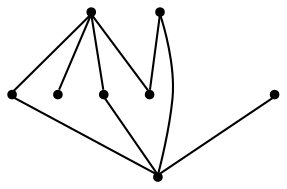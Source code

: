 graph {
  node [shape=point,comment="{\"directed\":false,\"doi\":\"10.1007/978-3-319-50106-2_25\",\"figure\":\"4 (5)\"}"]

  v0 [pos="1528.646612109124,376.7663174046146"]
  v1 [pos="1462.1246063491456,464.8041657931765"]
  v2 [pos="1498.895054001882,407.72484937678155"]
  v3 [pos="1496.4967214457788,346.87427730335446"]
  v4 [pos="1462.0297324299402,287.0238116063657"]
  v5 [pos="1424.2487058489396,406.64027477121044"]
  v6 [pos="1426.0646320873475,345.78667433650554"]
  v7 [pos="1394.1647710823909,375.74535428278773"]

  v0 -- v1 [id="-1",pos="1528.646612109124,376.7663174046146 1528.1184467117253,384.7996775962425 1527.7849890493173,388.56689543823745 1527.2724664026723,392.313288328663 1525.5971659500033,410.59514768251915 1519.5502889574389,426.21411571012317 1510.840583385357,438.17835242802613 1509.09037577664,440.5703604147801 1507.2316863273302,442.8165301529099 1505.3022865575404,444.9043666714739 1492.4377137730776,460.02741470735344 1475.5017017802534,463.09869764110016 1462.1246063491456,464.8041657931765"]
  v0 -- v2 [id="-3",pos="1528.646612109124,376.7663174046146 1527.1800163714292,380.9790342971928 1525.8610527249748,385.06573685278636 1523.9761700060483,388.95020172239117 1523.371952861083,390.67546152691324 1522.6551842167921,392.3382146829079 1521.7716867412973,393.946791171003 1516.549933056781,401.02698856022647 1508.752975632335,406.44446458727447 1498.895054001882,407.72484937678155"]
  v0 -- v3 [id="-4",pos="1528.646612109124,376.7663174046146 1527.6892248922643,371.7935256296665 1525.6972541194598,365.9009863562826 1522.480061714452,360.5293570165064 1521.7883469067342,359.0249688738968 1521.000740765128,357.5872523701284 1520.0630659577548,356.19954754394576 1514.8163856135006,350.1528400413099 1507.44852283168,345.7021822620083 1496.4967214457788,346.87427730335446"]
  v0 -- v4 [id="-5",pos="1528.646612109124,376.7663174046146 1529.0226740113894,362.1671838182562 1525.334545784911,343.0935311912942 1517.5791751856393,327.253723295597 1516.0706035641742,324.19910032310577 1514.4161601125102,321.323667315569 1512.64089866722,318.61492930204497 1500.1930843723492,299.66215677564304 1481.3734562704778,289.2397931131747 1462.0297324299402,287.0238116063657"]
  v4 -- v7 [id="-6",pos="1462.0297324299402,287.0238116063657 1439.0543468778399,289.3398482621654 1420.134630606512,299.6330018434459 1407.7451904790878,318.4941127891233 1405.986462022399,321.19035583170563 1404.3488059130075,324.0574270647955 1402.86516095128,327.09955506634503 1395.1890215204598,342.8852180879618 1391.680085455054,361.93384897922135 1394.1647710823909,375.74535428278773"]
  v5 -- v7 [id="-7",pos="1424.2487058489396,406.64027477121044 1413.8293302844231,405.35686162042555 1405.5988270281127,399.93938559337755 1400.0854568600337,392.859188204154 1399.1435852170923,391.250611716059 1398.372639240923,389.5878585600643 1397.7351017650838,387.86259875554225 1395.795079042088,384.06426721705805 1394.4164774934657,380.0725673112578 1394.1647710823909,375.74535428278773"]
  v6 -- v7 [id="-8",pos="1426.0646320873475,345.78667433650554 1414.4919215968353,344.6145792951594 1406.694836995554,349.065237074461 1401.143949661033,355.1077795867829 1400.1646880284854,356.49548441296554 1399.3395647204375,357.9373659070478 1398.6102055694423,359.4375890593436 1395.2097513446292,364.80921839911974 1393.1094259080676,370.7059226628175 1394.1647710823909,375.74535428278773"]
  v5 -- v3 [id="-9",pos="1424.2487058489396,406.64027477121044 1456.0862502045525,391.42143990656643 1456.0862502045525,391.42143990656643 1456.0862502045525,391.42143990656643 1466.867030541055,362.66720521265614 1466.867030541055,362.66720521265614 1466.867030541055,362.66720521265614 1496.4967214457788,346.87427730335446 1496.4967214457788,346.87427730335446 1496.4967214457788,346.87427730335446"]
  v1 -- v7 [id="-10",pos="1462.1246063491456,464.8041657931765 1446.9471956361745,463.2445676835435 1429.777814150399,460.0566014333698 1416.6007678813687,444.8418600229465 1414.6128667672967,442.74156032726006 1412.7167873283806,440.48289561818865 1410.9289353763863,438.0783608666738 1401.9858603113532,426.05158570642425 1395.684884001668,410.3909677756815 1393.7886773859166,392.0924484605698 1393.2344407372616,388.34189057983036 1392.8511297553787,384.5746727378354 1394.1647710823909,375.74535428278773"]
}